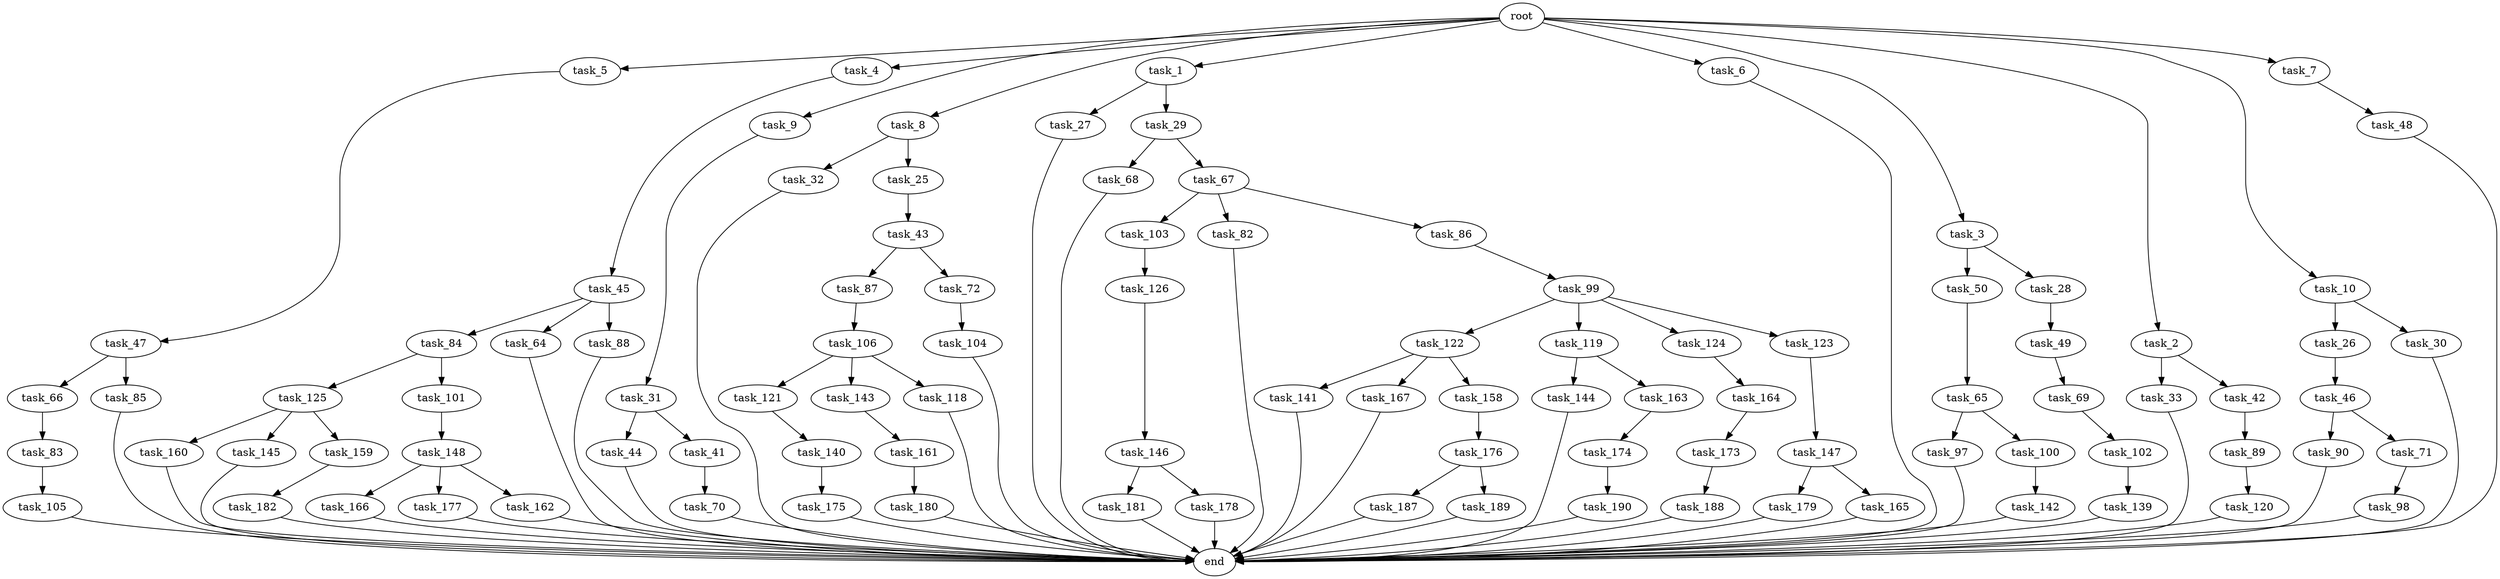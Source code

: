 digraph G {
  task_180 [size="2147483648.000000"];
  task_27 [size="2147483648.000000"];
  task_122 [size="3092376453.120000"];
  task_50 [size="6957847019.520000"];
  task_119 [size="3092376453.120000"];
  task_181 [size="8589934592.000000"];
  task_182 [size="3092376453.120000"];
  task_187 [size="5497558138.880000"];
  task_66 [size="8589934592.000000"];
  task_5 [size="10.240000"];
  task_4 [size="10.240000"];
  task_121 [size="1374389534.720000"];
  task_84 [size="2147483648.000000"];
  task_147 [size="8589934592.000000"];
  task_90 [size="6957847019.520000"];
  task_31 [size="6957847019.520000"];
  task_143 [size="1374389534.720000"];
  task_26 [size="4209067950.080000"];
  task_64 [size="2147483648.000000"];
  task_103 [size="2147483648.000000"];
  task_118 [size="1374389534.720000"];
  task_141 [size="6957847019.520000"];
  task_190 [size="3092376453.120000"];
  task_28 [size="6957847019.520000"];
  task_88 [size="2147483648.000000"];
  task_82 [size="2147483648.000000"];
  task_9 [size="10.240000"];
  task_44 [size="5497558138.880000"];
  task_105 [size="6957847019.520000"];
  task_33 [size="2147483648.000000"];
  task_142 [size="8589934592.000000"];
  task_102 [size="1374389534.720000"];
  root [size="0.000000"];
  task_8 [size="10.240000"];
  task_69 [size="6957847019.520000"];
  task_86 [size="2147483648.000000"];
  task_160 [size="6957847019.520000"];
  task_167 [size="6957847019.520000"];
  task_179 [size="773094113.280000"];
  task_166 [size="343597383.680000"];
  task_83 [size="773094113.280000"];
  task_1 [size="10.240000"];
  task_174 [size="343597383.680000"];
  task_188 [size="8589934592.000000"];
  task_140 [size="8589934592.000000"];
  task_158 [size="6957847019.520000"];
  task_85 [size="8589934592.000000"];
  task_104 [size="8589934592.000000"];
  task_177 [size="343597383.680000"];
  task_106 [size="1374389534.720000"];
  task_43 [size="4209067950.080000"];
  task_6 [size="10.240000"];
  task_173 [size="773094113.280000"];
  task_3 [size="10.240000"];
  task_99 [size="6957847019.520000"];
  task_139 [size="4209067950.080000"];
  end [size="0.000000"];
  task_144 [size="5497558138.880000"];
  task_70 [size="343597383.680000"];
  task_148 [size="6957847019.520000"];
  task_49 [size="2147483648.000000"];
  task_176 [size="5497558138.880000"];
  task_71 [size="6957847019.520000"];
  task_163 [size="5497558138.880000"];
  task_161 [size="773094113.280000"];
  task_165 [size="773094113.280000"];
  task_30 [size="4209067950.080000"];
  task_48 [size="5497558138.880000"];
  task_45 [size="4209067950.080000"];
  task_46 [size="8589934592.000000"];
  task_124 [size="3092376453.120000"];
  task_32 [size="1374389534.720000"];
  task_145 [size="6957847019.520000"];
  task_125 [size="8589934592.000000"];
  task_162 [size="343597383.680000"];
  task_2 [size="10.240000"];
  task_41 [size="5497558138.880000"];
  task_25 [size="1374389534.720000"];
  task_68 [size="8589934592.000000"];
  task_146 [size="1374389534.720000"];
  task_29 [size="2147483648.000000"];
  task_123 [size="3092376453.120000"];
  task_87 [size="2147483648.000000"];
  task_72 [size="2147483648.000000"];
  task_42 [size="2147483648.000000"];
  task_178 [size="8589934592.000000"];
  task_126 [size="6957847019.520000"];
  task_164 [size="343597383.680000"];
  task_97 [size="773094113.280000"];
  task_10 [size="10.240000"];
  task_65 [size="2147483648.000000"];
  task_67 [size="8589934592.000000"];
  task_7 [size="10.240000"];
  task_189 [size="5497558138.880000"];
  task_120 [size="1374389534.720000"];
  task_47 [size="773094113.280000"];
  task_100 [size="773094113.280000"];
  task_98 [size="3092376453.120000"];
  task_89 [size="6957847019.520000"];
  task_101 [size="8589934592.000000"];
  task_159 [size="6957847019.520000"];
  task_175 [size="3092376453.120000"];

  task_180 -> end [size="1.000000"];
  task_27 -> end [size="1.000000"];
  task_122 -> task_167 [size="679477248.000000"];
  task_122 -> task_158 [size="679477248.000000"];
  task_122 -> task_141 [size="679477248.000000"];
  task_50 -> task_65 [size="209715200.000000"];
  task_119 -> task_163 [size="536870912.000000"];
  task_119 -> task_144 [size="536870912.000000"];
  task_181 -> end [size="1.000000"];
  task_182 -> end [size="1.000000"];
  task_187 -> end [size="1.000000"];
  task_66 -> task_83 [size="75497472.000000"];
  task_5 -> task_47 [size="75497472.000000"];
  task_4 -> task_45 [size="411041792.000000"];
  task_121 -> task_140 [size="838860800.000000"];
  task_84 -> task_125 [size="838860800.000000"];
  task_84 -> task_101 [size="838860800.000000"];
  task_147 -> task_179 [size="75497472.000000"];
  task_147 -> task_165 [size="75497472.000000"];
  task_90 -> end [size="1.000000"];
  task_31 -> task_44 [size="536870912.000000"];
  task_31 -> task_41 [size="536870912.000000"];
  task_143 -> task_161 [size="75497472.000000"];
  task_26 -> task_46 [size="838860800.000000"];
  task_64 -> end [size="1.000000"];
  task_103 -> task_126 [size="679477248.000000"];
  task_118 -> end [size="1.000000"];
  task_141 -> end [size="1.000000"];
  task_190 -> end [size="1.000000"];
  task_28 -> task_49 [size="209715200.000000"];
  task_88 -> end [size="1.000000"];
  task_82 -> end [size="1.000000"];
  task_9 -> task_31 [size="679477248.000000"];
  task_44 -> end [size="1.000000"];
  task_105 -> end [size="1.000000"];
  task_33 -> end [size="1.000000"];
  task_142 -> end [size="1.000000"];
  task_102 -> task_139 [size="411041792.000000"];
  root -> task_8 [size="1.000000"];
  root -> task_10 [size="1.000000"];
  root -> task_2 [size="1.000000"];
  root -> task_5 [size="1.000000"];
  root -> task_4 [size="1.000000"];
  root -> task_9 [size="1.000000"];
  root -> task_1 [size="1.000000"];
  root -> task_7 [size="1.000000"];
  root -> task_6 [size="1.000000"];
  root -> task_3 [size="1.000000"];
  task_8 -> task_25 [size="134217728.000000"];
  task_8 -> task_32 [size="134217728.000000"];
  task_69 -> task_102 [size="134217728.000000"];
  task_86 -> task_99 [size="679477248.000000"];
  task_160 -> end [size="1.000000"];
  task_167 -> end [size="1.000000"];
  task_179 -> end [size="1.000000"];
  task_166 -> end [size="1.000000"];
  task_83 -> task_105 [size="679477248.000000"];
  task_1 -> task_27 [size="209715200.000000"];
  task_1 -> task_29 [size="209715200.000000"];
  task_174 -> task_190 [size="301989888.000000"];
  task_188 -> end [size="1.000000"];
  task_140 -> task_175 [size="301989888.000000"];
  task_158 -> task_176 [size="536870912.000000"];
  task_85 -> end [size="1.000000"];
  task_104 -> end [size="1.000000"];
  task_177 -> end [size="1.000000"];
  task_106 -> task_121 [size="134217728.000000"];
  task_106 -> task_118 [size="134217728.000000"];
  task_106 -> task_143 [size="134217728.000000"];
  task_43 -> task_72 [size="209715200.000000"];
  task_43 -> task_87 [size="209715200.000000"];
  task_6 -> end [size="1.000000"];
  task_173 -> task_188 [size="838860800.000000"];
  task_3 -> task_28 [size="679477248.000000"];
  task_3 -> task_50 [size="679477248.000000"];
  task_99 -> task_124 [size="301989888.000000"];
  task_99 -> task_119 [size="301989888.000000"];
  task_99 -> task_123 [size="301989888.000000"];
  task_99 -> task_122 [size="301989888.000000"];
  task_139 -> end [size="1.000000"];
  task_144 -> end [size="1.000000"];
  task_70 -> end [size="1.000000"];
  task_148 -> task_177 [size="33554432.000000"];
  task_148 -> task_162 [size="33554432.000000"];
  task_148 -> task_166 [size="33554432.000000"];
  task_49 -> task_69 [size="679477248.000000"];
  task_176 -> task_189 [size="536870912.000000"];
  task_176 -> task_187 [size="536870912.000000"];
  task_71 -> task_98 [size="301989888.000000"];
  task_163 -> task_174 [size="33554432.000000"];
  task_161 -> task_180 [size="209715200.000000"];
  task_165 -> end [size="1.000000"];
  task_30 -> end [size="1.000000"];
  task_48 -> end [size="1.000000"];
  task_45 -> task_84 [size="209715200.000000"];
  task_45 -> task_64 [size="209715200.000000"];
  task_45 -> task_88 [size="209715200.000000"];
  task_46 -> task_71 [size="679477248.000000"];
  task_46 -> task_90 [size="679477248.000000"];
  task_124 -> task_164 [size="33554432.000000"];
  task_32 -> end [size="1.000000"];
  task_145 -> end [size="1.000000"];
  task_125 -> task_159 [size="679477248.000000"];
  task_125 -> task_160 [size="679477248.000000"];
  task_125 -> task_145 [size="679477248.000000"];
  task_162 -> end [size="1.000000"];
  task_2 -> task_42 [size="209715200.000000"];
  task_2 -> task_33 [size="209715200.000000"];
  task_41 -> task_70 [size="33554432.000000"];
  task_25 -> task_43 [size="411041792.000000"];
  task_68 -> end [size="1.000000"];
  task_146 -> task_178 [size="838860800.000000"];
  task_146 -> task_181 [size="838860800.000000"];
  task_29 -> task_67 [size="838860800.000000"];
  task_29 -> task_68 [size="838860800.000000"];
  task_123 -> task_147 [size="838860800.000000"];
  task_87 -> task_106 [size="134217728.000000"];
  task_72 -> task_104 [size="838860800.000000"];
  task_42 -> task_89 [size="679477248.000000"];
  task_178 -> end [size="1.000000"];
  task_126 -> task_146 [size="134217728.000000"];
  task_164 -> task_173 [size="75497472.000000"];
  task_97 -> end [size="1.000000"];
  task_10 -> task_30 [size="411041792.000000"];
  task_10 -> task_26 [size="411041792.000000"];
  task_65 -> task_97 [size="75497472.000000"];
  task_65 -> task_100 [size="75497472.000000"];
  task_67 -> task_82 [size="209715200.000000"];
  task_67 -> task_86 [size="209715200.000000"];
  task_67 -> task_103 [size="209715200.000000"];
  task_7 -> task_48 [size="536870912.000000"];
  task_189 -> end [size="1.000000"];
  task_120 -> end [size="1.000000"];
  task_47 -> task_85 [size="838860800.000000"];
  task_47 -> task_66 [size="838860800.000000"];
  task_100 -> task_142 [size="838860800.000000"];
  task_98 -> end [size="1.000000"];
  task_89 -> task_120 [size="134217728.000000"];
  task_101 -> task_148 [size="679477248.000000"];
  task_159 -> task_182 [size="301989888.000000"];
  task_175 -> end [size="1.000000"];
}

